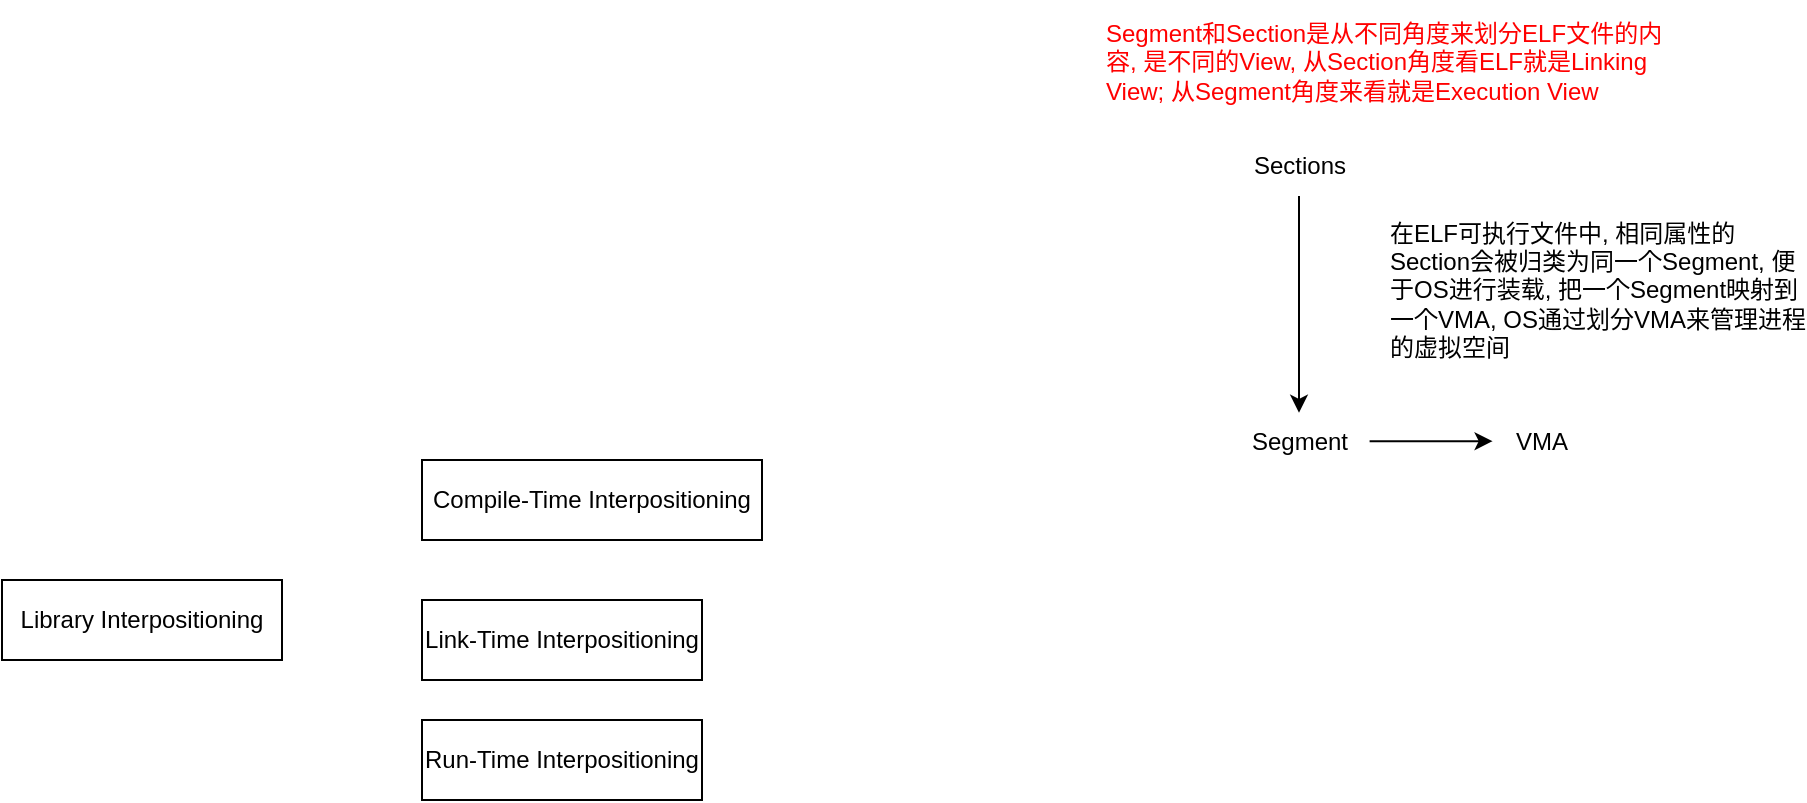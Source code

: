 <mxfile version="20.4.0" type="github">
  <diagram id="IhzEl6L-crXwmYDoSedT" name="Page-1">
    <mxGraphModel dx="1123" dy="649" grid="1" gridSize="10" guides="1" tooltips="1" connect="1" arrows="1" fold="1" page="1" pageScale="1" pageWidth="827" pageHeight="1169" math="0" shadow="0">
      <root>
        <mxCell id="0" />
        <mxCell id="1" parent="0" />
        <mxCell id="ug1CLo8E83oDH9qbaT3q-1" value="" style="edgeStyle=orthogonalEdgeStyle;curved=1;rounded=0;orthogonalLoop=1;jettySize=auto;html=1;" parent="1" source="ug1CLo8E83oDH9qbaT3q-2" target="ug1CLo8E83oDH9qbaT3q-4" edge="1">
          <mxGeometry relative="1" as="geometry" />
        </mxCell>
        <mxCell id="ug1CLo8E83oDH9qbaT3q-2" value="Sections" style="text;html=1;strokeColor=none;fillColor=none;align=center;verticalAlign=middle;whiteSpace=wrap;rounded=0;" parent="1" vertex="1">
          <mxGeometry x="758.5" y="108" width="60" height="30" as="geometry" />
        </mxCell>
        <mxCell id="ug1CLo8E83oDH9qbaT3q-3" value="" style="edgeStyle=orthogonalEdgeStyle;curved=1;rounded=0;orthogonalLoop=1;jettySize=auto;html=1;" parent="1" edge="1">
          <mxGeometry relative="1" as="geometry">
            <mxPoint x="823.8" y="260.58" as="sourcePoint" />
            <mxPoint x="885.3" y="260.58" as="targetPoint" />
          </mxGeometry>
        </mxCell>
        <mxCell id="ug1CLo8E83oDH9qbaT3q-4" value="Segment" style="text;html=1;strokeColor=none;fillColor=none;align=center;verticalAlign=middle;whiteSpace=wrap;rounded=0;" parent="1" vertex="1">
          <mxGeometry x="758.5" y="246.41" width="60" height="30" as="geometry" />
        </mxCell>
        <mxCell id="ug1CLo8E83oDH9qbaT3q-5" value="VMA" style="text;html=1;strokeColor=none;fillColor=none;align=center;verticalAlign=middle;whiteSpace=wrap;rounded=0;" parent="1" vertex="1">
          <mxGeometry x="880" y="246.41" width="60" height="30" as="geometry" />
        </mxCell>
        <mxCell id="ug1CLo8E83oDH9qbaT3q-6" value="在ELF可执行文件中, 相同属性的Section会被归类为同一个Segment, 便于OS进行装载, 把一个Segment映射到一个VMA, OS通过划分VMA来管理进程的虚拟空间" style="text;html=1;strokeColor=none;fillColor=none;align=left;verticalAlign=middle;whiteSpace=wrap;rounded=0;" parent="1" vertex="1">
          <mxGeometry x="831.5" y="156.41" width="210" height="57" as="geometry" />
        </mxCell>
        <mxCell id="ug1CLo8E83oDH9qbaT3q-7" value="&lt;font color=&quot;#ff0000&quot;&gt;Segment和Section是从不同角度来划分ELF文件的内容, 是不同的View, 从Section角度看ELF就是Linking View; 从Segment角度来看就是Execution View&lt;/font&gt;" style="text;html=1;strokeColor=none;fillColor=none;align=left;verticalAlign=middle;whiteSpace=wrap;rounded=0;" parent="1" vertex="1">
          <mxGeometry x="690" y="40" width="284" height="61" as="geometry" />
        </mxCell>
        <mxCell id="U-46l_SSgu2JcrP1IvN--1" value="Library Interpositioning" style="rounded=0;whiteSpace=wrap;html=1;" vertex="1" parent="1">
          <mxGeometry x="140" y="330" width="140" height="40" as="geometry" />
        </mxCell>
        <mxCell id="U-46l_SSgu2JcrP1IvN--2" value="Compile-Time Interpositioning" style="rounded=0;whiteSpace=wrap;html=1;" vertex="1" parent="1">
          <mxGeometry x="350" y="270" width="170" height="40" as="geometry" />
        </mxCell>
        <mxCell id="U-46l_SSgu2JcrP1IvN--3" value="Link-Time Interpositioning" style="rounded=0;whiteSpace=wrap;html=1;" vertex="1" parent="1">
          <mxGeometry x="350" y="340" width="140" height="40" as="geometry" />
        </mxCell>
        <mxCell id="U-46l_SSgu2JcrP1IvN--4" value="Run-Time Interpositioning" style="rounded=0;whiteSpace=wrap;html=1;" vertex="1" parent="1">
          <mxGeometry x="350" y="400" width="140" height="40" as="geometry" />
        </mxCell>
      </root>
    </mxGraphModel>
  </diagram>
</mxfile>
